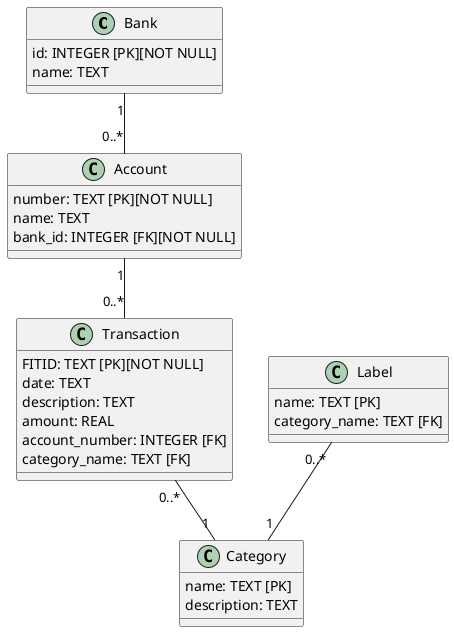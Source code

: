 @startuml

class Bank {
	id: INTEGER [PK][NOT NULL]
	name: TEXT
}

class Account {
	number: TEXT [PK][NOT NULL]
	name: TEXT
	bank_id: INTEGER [FK][NOT NULL]
}

class Transaction {
	'Financial Institut Transaction ID
	FITID: TEXT [PK][NOT NULL]
	date: TEXT
	description: TEXT
	amount: REAL
	account_number: INTEGER [FK]
	category_name: TEXT [FK]
}

class Label {
	name: TEXT [PK]
	category_name: TEXT [FK]
}

class Category {
	name: TEXT [PK]
	description: TEXT
}


Bank "1" -- "0..*" Account
Account "1" -- "0..*" Transaction
Transaction "0..*" -- "1" Category
Label "0..*" -- "1" Category

@enduml